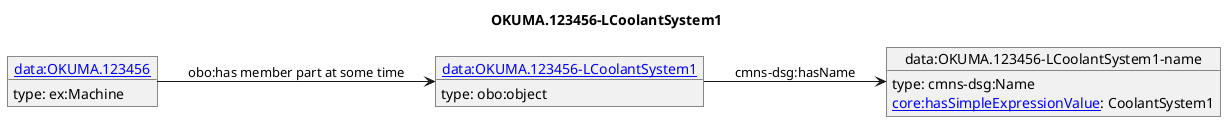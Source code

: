 @startuml
skinparam linetype polyline
left to right direction
title OKUMA.123456-LCoolantSystem1
object "[[./OKUMA.123456-LCoolantSystem1.html data:OKUMA.123456-LCoolantSystem1]]" as o1 {
 type: obo:object 
}
object "data:OKUMA.123456-LCoolantSystem1-name" as o2 {
 type: cmns-dsg:Name 
}
object "[[./OKUMA.123456.html data:OKUMA.123456]]" as o3 {
 type: ex:Machine 
}
o1 --> o2 : cmns-dsg:hasName
o2 : [[https://spec.industrialontologies.org/ontology/core/Core/hasSimpleExpressionValue core:hasSimpleExpressionValue]]: CoolantSystem1
o3 --> o1 : obo:has member part at some time
@enduml
